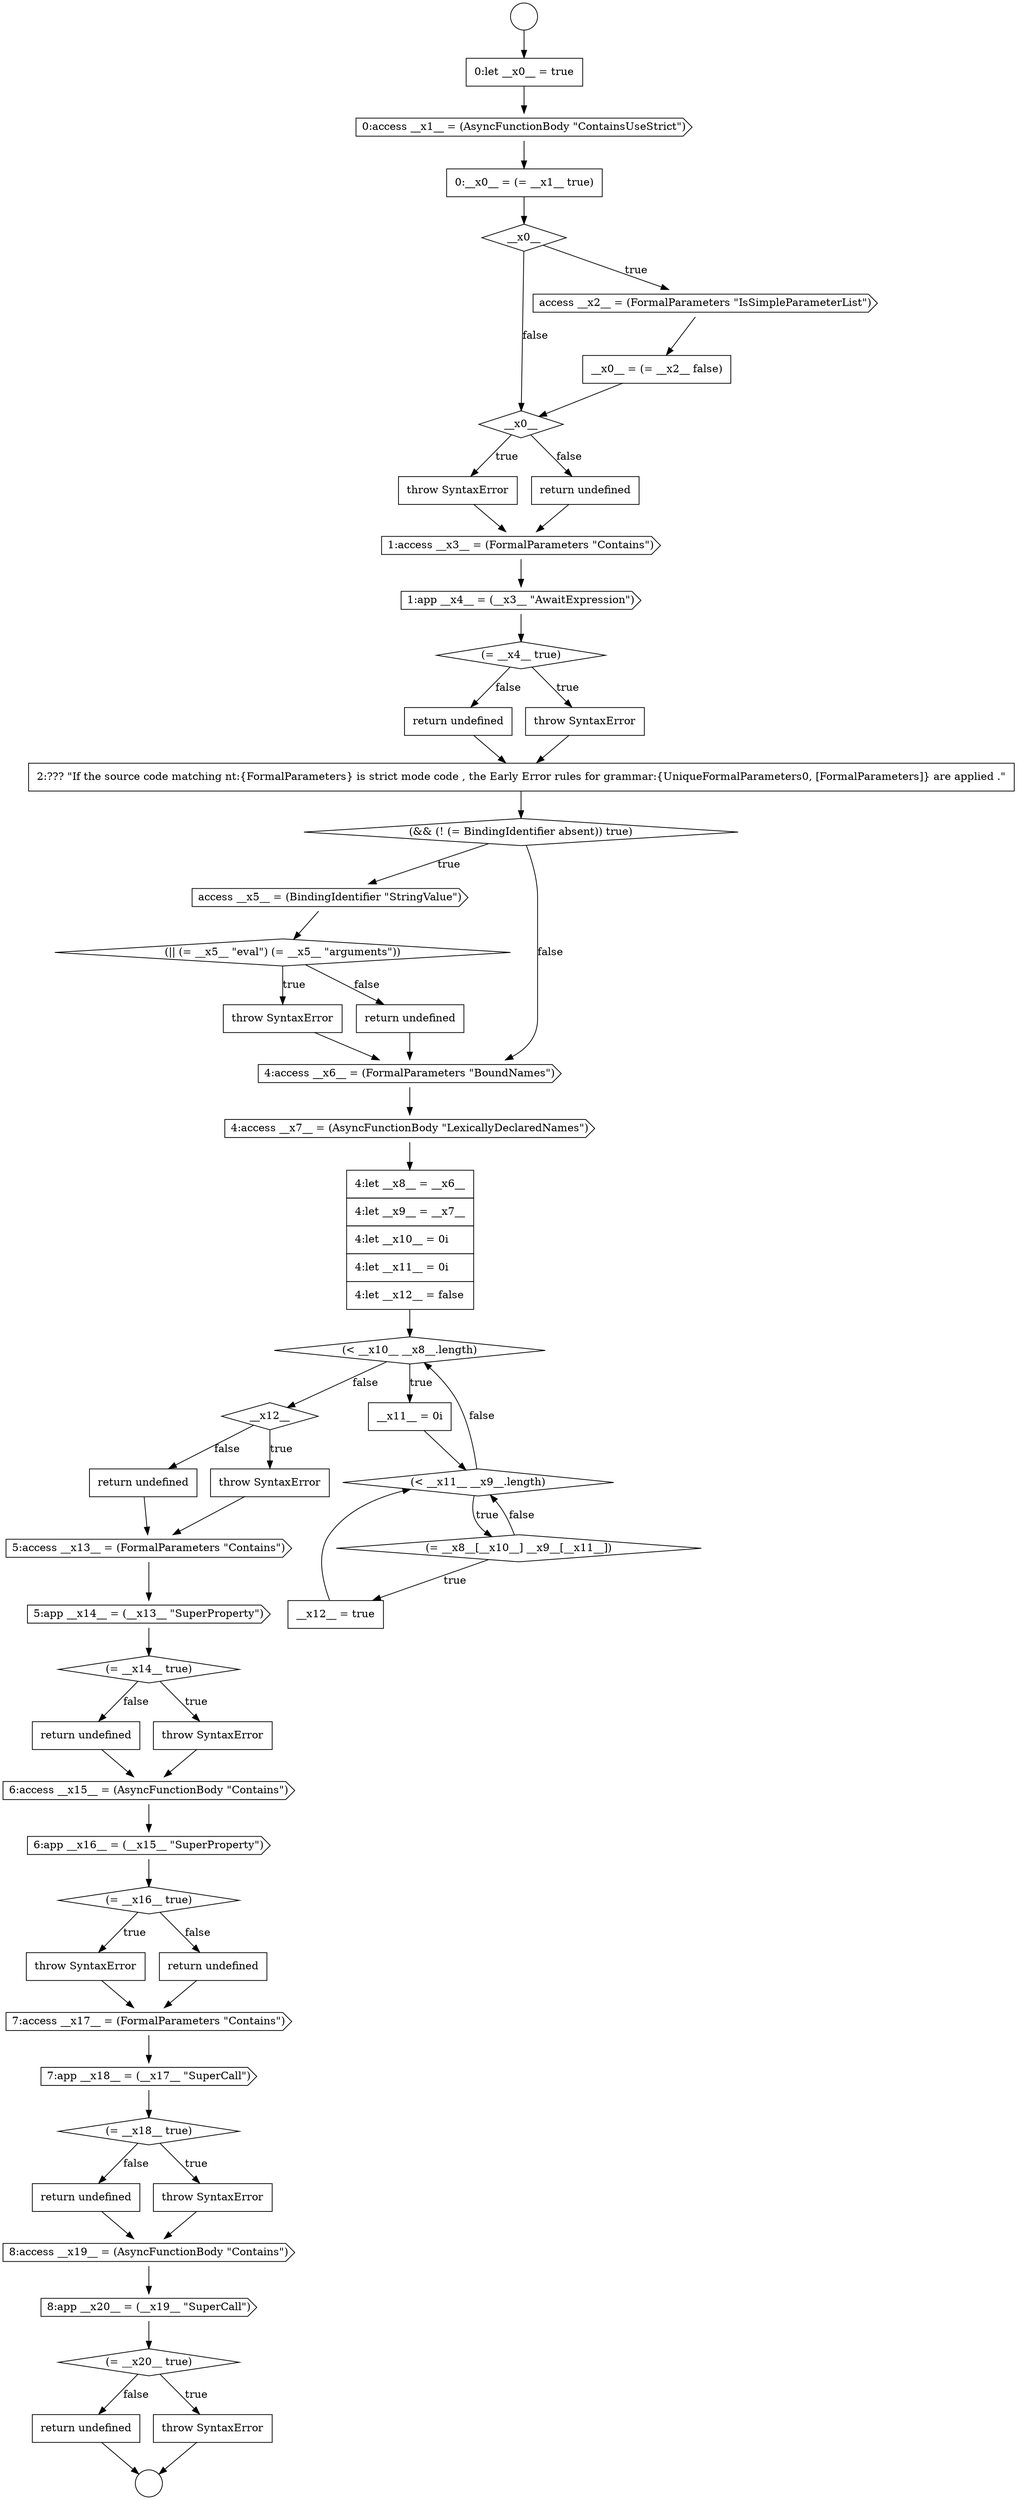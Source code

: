 digraph {
  node20566 [shape=diamond, label=<<font color="black">__x12__</font>> color="black" fillcolor="white" style=filled]
  node20537 [shape=circle label=" " color="black" fillcolor="white" style=filled]
  node20547 [shape=cds, label=<<font color="black">1:access __x3__ = (FormalParameters &quot;Contains&quot;)</font>> color="black" fillcolor="white" style=filled]
  node20585 [shape=cds, label=<<font color="black">8:app __x20__ = (__x19__ &quot;SuperCall&quot;)</font>> color="black" fillcolor="white" style=filled]
  node20581 [shape=diamond, label=<<font color="black">(= __x18__ true)</font>> color="black" fillcolor="white" style=filled]
  node20539 [shape=cds, label=<<font color="black">0:access __x1__ = (AsyncFunctionBody &quot;ContainsUseStrict&quot;)</font>> color="black" fillcolor="white" style=filled]
  node20545 [shape=none, margin=0, label=<<font color="black">
    <table border="0" cellborder="1" cellspacing="0" cellpadding="10">
      <tr><td align="left">throw SyntaxError</td></tr>
    </table>
  </font>> color="black" fillcolor="white" style=filled]
  node20577 [shape=none, margin=0, label=<<font color="black">
    <table border="0" cellborder="1" cellspacing="0" cellpadding="10">
      <tr><td align="left">throw SyntaxError</td></tr>
    </table>
  </font>> color="black" fillcolor="white" style=filled]
  node20559 [shape=cds, label=<<font color="black">4:access __x7__ = (AsyncFunctionBody &quot;LexicallyDeclaredNames&quot;)</font>> color="black" fillcolor="white" style=filled]
  node20544 [shape=diamond, label=<<font color="black">__x0__</font>> color="black" fillcolor="white" style=filled]
  node20556 [shape=none, margin=0, label=<<font color="black">
    <table border="0" cellborder="1" cellspacing="0" cellpadding="10">
      <tr><td align="left">throw SyntaxError</td></tr>
    </table>
  </font>> color="black" fillcolor="white" style=filled]
  node20569 [shape=cds, label=<<font color="black">5:access __x13__ = (FormalParameters &quot;Contains&quot;)</font>> color="black" fillcolor="white" style=filled]
  node20588 [shape=none, margin=0, label=<<font color="black">
    <table border="0" cellborder="1" cellspacing="0" cellpadding="10">
      <tr><td align="left">return undefined</td></tr>
    </table>
  </font>> color="black" fillcolor="white" style=filled]
  node20541 [shape=diamond, label=<<font color="black">__x0__</font>> color="black" fillcolor="white" style=filled]
  node20583 [shape=none, margin=0, label=<<font color="black">
    <table border="0" cellborder="1" cellspacing="0" cellpadding="10">
      <tr><td align="left">return undefined</td></tr>
    </table>
  </font>> color="black" fillcolor="white" style=filled]
  node20573 [shape=none, margin=0, label=<<font color="black">
    <table border="0" cellborder="1" cellspacing="0" cellpadding="10">
      <tr><td align="left">return undefined</td></tr>
    </table>
  </font>> color="black" fillcolor="white" style=filled]
  node20551 [shape=none, margin=0, label=<<font color="black">
    <table border="0" cellborder="1" cellspacing="0" cellpadding="10">
      <tr><td align="left">return undefined</td></tr>
    </table>
  </font>> color="black" fillcolor="white" style=filled]
  node20579 [shape=cds, label=<<font color="black">7:access __x17__ = (FormalParameters &quot;Contains&quot;)</font>> color="black" fillcolor="white" style=filled]
  node20562 [shape=none, margin=0, label=<<font color="black">
    <table border="0" cellborder="1" cellspacing="0" cellpadding="10">
      <tr><td align="left">__x11__ = 0i</td></tr>
    </table>
  </font>> color="black" fillcolor="white" style=filled]
  node20560 [shape=none, margin=0, label=<<font color="black">
    <table border="0" cellborder="1" cellspacing="0" cellpadding="10">
      <tr><td align="left">4:let __x8__ = __x6__</td></tr>
      <tr><td align="left">4:let __x9__ = __x7__</td></tr>
      <tr><td align="left">4:let __x10__ = 0i</td></tr>
      <tr><td align="left">4:let __x11__ = 0i</td></tr>
      <tr><td align="left">4:let __x12__ = false</td></tr>
    </table>
  </font>> color="black" fillcolor="white" style=filled]
  node20565 [shape=none, margin=0, label=<<font color="black">
    <table border="0" cellborder="1" cellspacing="0" cellpadding="10">
      <tr><td align="left">__x12__ = true</td></tr>
    </table>
  </font>> color="black" fillcolor="white" style=filled]
  node20550 [shape=none, margin=0, label=<<font color="black">
    <table border="0" cellborder="1" cellspacing="0" cellpadding="10">
      <tr><td align="left">throw SyntaxError</td></tr>
    </table>
  </font>> color="black" fillcolor="white" style=filled]
  node20582 [shape=none, margin=0, label=<<font color="black">
    <table border="0" cellborder="1" cellspacing="0" cellpadding="10">
      <tr><td align="left">throw SyntaxError</td></tr>
    </table>
  </font>> color="black" fillcolor="white" style=filled]
  node20538 [shape=none, margin=0, label=<<font color="black">
    <table border="0" cellborder="1" cellspacing="0" cellpadding="10">
      <tr><td align="left">0:let __x0__ = true</td></tr>
    </table>
  </font>> color="black" fillcolor="white" style=filled]
  node20553 [shape=diamond, label=<<font color="black">(&amp;&amp; (! (= BindingIdentifier absent)) true)</font>> color="black" fillcolor="white" style=filled]
  node20570 [shape=cds, label=<<font color="black">5:app __x14__ = (__x13__ &quot;SuperProperty&quot;)</font>> color="black" fillcolor="white" style=filled]
  node20557 [shape=none, margin=0, label=<<font color="black">
    <table border="0" cellborder="1" cellspacing="0" cellpadding="10">
      <tr><td align="left">return undefined</td></tr>
    </table>
  </font>> color="black" fillcolor="white" style=filled]
  node20542 [shape=cds, label=<<font color="black">access __x2__ = (FormalParameters &quot;IsSimpleParameterList&quot;)</font>> color="black" fillcolor="white" style=filled]
  node20574 [shape=cds, label=<<font color="black">6:access __x15__ = (AsyncFunctionBody &quot;Contains&quot;)</font>> color="black" fillcolor="white" style=filled]
  node20561 [shape=diamond, label=<<font color="black">(&lt; __x10__ __x8__.length)</font>> color="black" fillcolor="white" style=filled]
  node20546 [shape=none, margin=0, label=<<font color="black">
    <table border="0" cellborder="1" cellspacing="0" cellpadding="10">
      <tr><td align="left">return undefined</td></tr>
    </table>
  </font>> color="black" fillcolor="white" style=filled]
  node20578 [shape=none, margin=0, label=<<font color="black">
    <table border="0" cellborder="1" cellspacing="0" cellpadding="10">
      <tr><td align="left">return undefined</td></tr>
    </table>
  </font>> color="black" fillcolor="white" style=filled]
  node20549 [shape=diamond, label=<<font color="black">(= __x4__ true)</font>> color="black" fillcolor="white" style=filled]
  node20586 [shape=diamond, label=<<font color="black">(= __x20__ true)</font>> color="black" fillcolor="white" style=filled]
  node20554 [shape=cds, label=<<font color="black">access __x5__ = (BindingIdentifier &quot;StringValue&quot;)</font>> color="black" fillcolor="white" style=filled]
  node20571 [shape=diamond, label=<<font color="black">(= __x14__ true)</font>> color="black" fillcolor="white" style=filled]
  node20568 [shape=none, margin=0, label=<<font color="black">
    <table border="0" cellborder="1" cellspacing="0" cellpadding="10">
      <tr><td align="left">return undefined</td></tr>
    </table>
  </font>> color="black" fillcolor="white" style=filled]
  node20558 [shape=cds, label=<<font color="black">4:access __x6__ = (FormalParameters &quot;BoundNames&quot;)</font>> color="black" fillcolor="white" style=filled]
  node20536 [shape=circle label=" " color="black" fillcolor="white" style=filled]
  node20564 [shape=diamond, label=<<font color="black">(= __x8__[__x10__] __x9__[__x11__])</font>> color="black" fillcolor="white" style=filled]
  node20575 [shape=cds, label=<<font color="black">6:app __x16__ = (__x15__ &quot;SuperProperty&quot;)</font>> color="black" fillcolor="white" style=filled]
  node20572 [shape=none, margin=0, label=<<font color="black">
    <table border="0" cellborder="1" cellspacing="0" cellpadding="10">
      <tr><td align="left">throw SyntaxError</td></tr>
    </table>
  </font>> color="black" fillcolor="white" style=filled]
  node20543 [shape=none, margin=0, label=<<font color="black">
    <table border="0" cellborder="1" cellspacing="0" cellpadding="10">
      <tr><td align="left">__x0__ = (= __x2__ false)</td></tr>
    </table>
  </font>> color="black" fillcolor="white" style=filled]
  node20587 [shape=none, margin=0, label=<<font color="black">
    <table border="0" cellborder="1" cellspacing="0" cellpadding="10">
      <tr><td align="left">throw SyntaxError</td></tr>
    </table>
  </font>> color="black" fillcolor="white" style=filled]
  node20540 [shape=none, margin=0, label=<<font color="black">
    <table border="0" cellborder="1" cellspacing="0" cellpadding="10">
      <tr><td align="left">0:__x0__ = (= __x1__ true)</td></tr>
    </table>
  </font>> color="black" fillcolor="white" style=filled]
  node20555 [shape=diamond, label=<<font color="black">(|| (= __x5__ &quot;eval&quot;) (= __x5__ &quot;arguments&quot;))</font>> color="black" fillcolor="white" style=filled]
  node20584 [shape=cds, label=<<font color="black">8:access __x19__ = (AsyncFunctionBody &quot;Contains&quot;)</font>> color="black" fillcolor="white" style=filled]
  node20552 [shape=none, margin=0, label=<<font color="black">
    <table border="0" cellborder="1" cellspacing="0" cellpadding="10">
      <tr><td align="left">2:??? &quot;If the source code matching nt:{FormalParameters} is strict mode code , the Early Error rules for grammar:{UniqueFormalParameters0, [FormalParameters]} are applied .&quot;</td></tr>
    </table>
  </font>> color="black" fillcolor="white" style=filled]
  node20567 [shape=none, margin=0, label=<<font color="black">
    <table border="0" cellborder="1" cellspacing="0" cellpadding="10">
      <tr><td align="left">throw SyntaxError</td></tr>
    </table>
  </font>> color="black" fillcolor="white" style=filled]
  node20580 [shape=cds, label=<<font color="black">7:app __x18__ = (__x17__ &quot;SuperCall&quot;)</font>> color="black" fillcolor="white" style=filled]
  node20563 [shape=diamond, label=<<font color="black">(&lt; __x11__ __x9__.length)</font>> color="black" fillcolor="white" style=filled]
  node20548 [shape=cds, label=<<font color="black">1:app __x4__ = (__x3__ &quot;AwaitExpression&quot;)</font>> color="black" fillcolor="white" style=filled]
  node20576 [shape=diamond, label=<<font color="black">(= __x16__ true)</font>> color="black" fillcolor="white" style=filled]
  node20583 -> node20584 [ color="black"]
  node20554 -> node20555 [ color="black"]
  node20582 -> node20584 [ color="black"]
  node20540 -> node20541 [ color="black"]
  node20549 -> node20550 [label=<<font color="black">true</font>> color="black"]
  node20549 -> node20551 [label=<<font color="black">false</font>> color="black"]
  node20573 -> node20574 [ color="black"]
  node20575 -> node20576 [ color="black"]
  node20560 -> node20561 [ color="black"]
  node20541 -> node20542 [label=<<font color="black">true</font>> color="black"]
  node20541 -> node20544 [label=<<font color="black">false</font>> color="black"]
  node20588 -> node20537 [ color="black"]
  node20572 -> node20574 [ color="black"]
  node20574 -> node20575 [ color="black"]
  node20544 -> node20545 [label=<<font color="black">true</font>> color="black"]
  node20544 -> node20546 [label=<<font color="black">false</font>> color="black"]
  node20548 -> node20549 [ color="black"]
  node20577 -> node20579 [ color="black"]
  node20555 -> node20556 [label=<<font color="black">true</font>> color="black"]
  node20555 -> node20557 [label=<<font color="black">false</font>> color="black"]
  node20576 -> node20577 [label=<<font color="black">true</font>> color="black"]
  node20576 -> node20578 [label=<<font color="black">false</font>> color="black"]
  node20557 -> node20558 [ color="black"]
  node20580 -> node20581 [ color="black"]
  node20562 -> node20563 [ color="black"]
  node20542 -> node20543 [ color="black"]
  node20564 -> node20565 [label=<<font color="black">true</font>> color="black"]
  node20564 -> node20563 [label=<<font color="black">false</font>> color="black"]
  node20539 -> node20540 [ color="black"]
  node20551 -> node20552 [ color="black"]
  node20563 -> node20564 [label=<<font color="black">true</font>> color="black"]
  node20563 -> node20561 [label=<<font color="black">false</font>> color="black"]
  node20565 -> node20563 [ color="black"]
  node20579 -> node20580 [ color="black"]
  node20546 -> node20547 [ color="black"]
  node20567 -> node20569 [ color="black"]
  node20536 -> node20538 [ color="black"]
  node20538 -> node20539 [ color="black"]
  node20581 -> node20582 [label=<<font color="black">true</font>> color="black"]
  node20581 -> node20583 [label=<<font color="black">false</font>> color="black"]
  node20570 -> node20571 [ color="black"]
  node20569 -> node20570 [ color="black"]
  node20556 -> node20558 [ color="black"]
  node20550 -> node20552 [ color="black"]
  node20543 -> node20544 [ color="black"]
  node20571 -> node20572 [label=<<font color="black">true</font>> color="black"]
  node20571 -> node20573 [label=<<font color="black">false</font>> color="black"]
  node20547 -> node20548 [ color="black"]
  node20566 -> node20567 [label=<<font color="black">true</font>> color="black"]
  node20566 -> node20568 [label=<<font color="black">false</font>> color="black"]
  node20545 -> node20547 [ color="black"]
  node20585 -> node20586 [ color="black"]
  node20558 -> node20559 [ color="black"]
  node20584 -> node20585 [ color="black"]
  node20552 -> node20553 [ color="black"]
  node20578 -> node20579 [ color="black"]
  node20586 -> node20587 [label=<<font color="black">true</font>> color="black"]
  node20586 -> node20588 [label=<<font color="black">false</font>> color="black"]
  node20568 -> node20569 [ color="black"]
  node20587 -> node20537 [ color="black"]
  node20559 -> node20560 [ color="black"]
  node20553 -> node20554 [label=<<font color="black">true</font>> color="black"]
  node20553 -> node20558 [label=<<font color="black">false</font>> color="black"]
  node20561 -> node20562 [label=<<font color="black">true</font>> color="black"]
  node20561 -> node20566 [label=<<font color="black">false</font>> color="black"]
}
